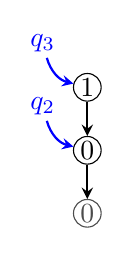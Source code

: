 \begin{tikzpicture}[node distance = 0.8cm,
  on grid,
  auto,
]

\tikzstyle{initial}= [black!70]
\tikzstyle{every state}=[inner sep=0pt, minimum size=10pt]

%%%%%%%%%%%%%%%%%%%%%%%%%%%%%%%% Nodes

\node (0') [state, initial] {$0$};
\node (0)  [state, above = of 0'] {$0$};
\node (1)  [state, above = of 0] {$1$};

\path [-stealth, thick]
    (0) edge node {} (0')
    (1) edge node {} (0)
    ;

%%%%%%%%%%%%%%%%%%%%%%%%%%%%%%%% States/ul

\node (q2)  [state, above left= of 0, draw=none] [color=blue] {$q_{2}$};
\node (q3)  [state, above left= of 1, draw=none] [color=blue] {$q_{3}$};

\path [-stealth, thick, color=blue]
    (q2) edge [bend right] node {} (0)
    (q3) edge [bend right] node {} (1)
    ;

\end{tikzpicture}
